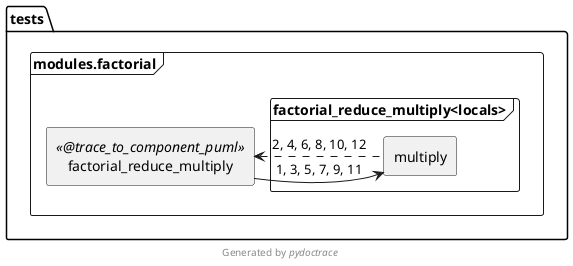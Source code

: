 @startuml tests.modules.factorial.factorial_reduce_multiply-component
skinparam BoxPadding 10
skinparam componentStyle rectangle
set separator .
!pragma useIntermediatePackages false

package tests.modules {
  frame factorial {
    [tests.modules.factorial.factorial_reduce_multiply] as "factorial_reduce_multiply" << @trace_to_component_puml >>
    frame factorial_reduce_multiply<locals> {
      [tests.modules.factorial.factorial_reduce_multiply<locals>.multiply] as "multiply"
    }
  }
}
[tests.modules.factorial.factorial_reduce_multiply] -> [tests.modules.factorial.factorial_reduce_multiply<locals>.multiply] : 1, 3, 5, 7, 9, 11
[tests.modules.factorial.factorial_reduce_multiply] <. [tests.modules.factorial.factorial_reduce_multiply<locals>.multiply] : 2, 4, 6, 8, 10, 12

footer Generated by //pydoctrace//
@enduml
